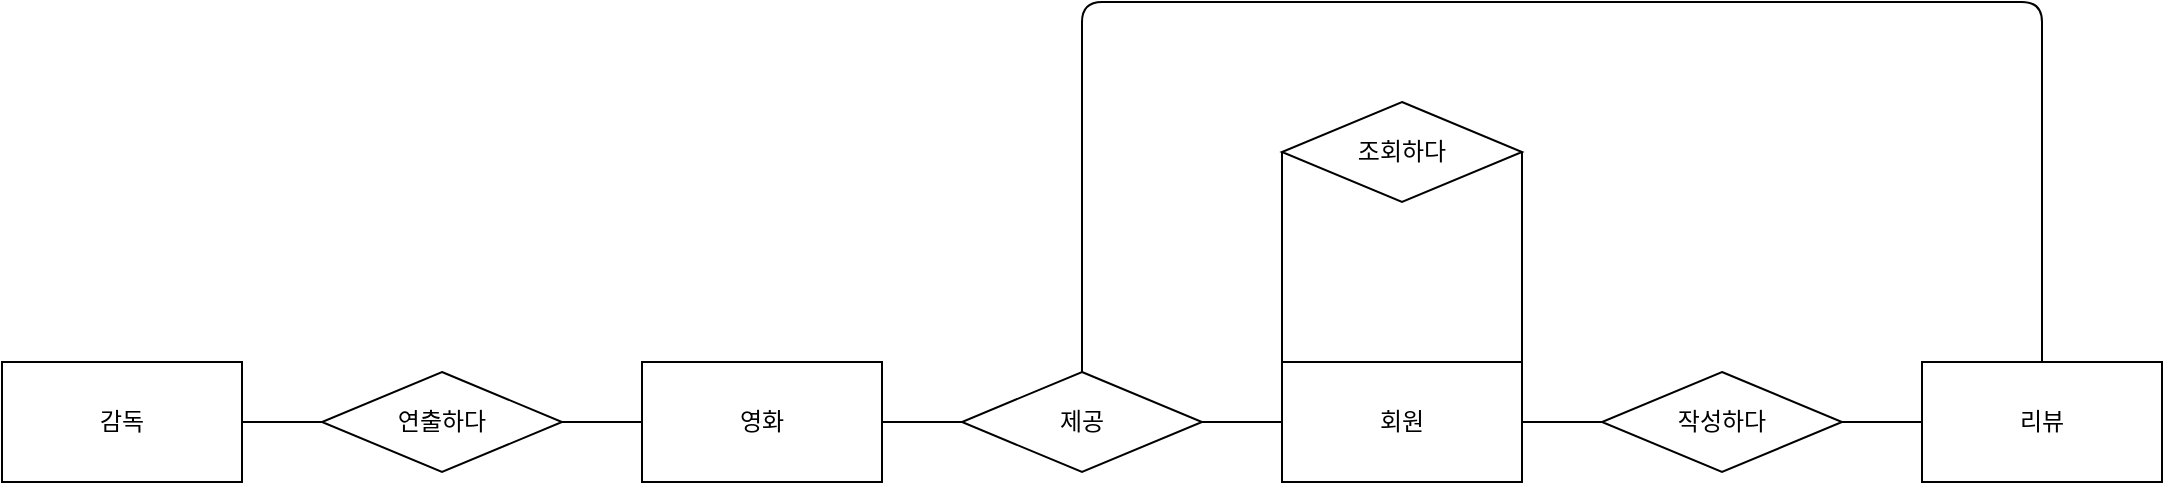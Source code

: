 <mxfile version="13.10.0" type="github">
  <diagram name="Page-1" id="ad52d381-51e7-2e0d-a935-2d0ddd2fd229">
    <mxGraphModel dx="3403" dy="980" grid="1" gridSize="10" guides="1" tooltips="1" connect="1" arrows="1" fold="1" page="1" pageScale="1" pageWidth="1100" pageHeight="850" background="#ffffff" math="0" shadow="0">
      <root>
        <mxCell id="0" />
        <mxCell id="1" parent="0" />
        <mxCell id="iMhQcT8qadYTa4mWiRM_-1" value="영화" style="rounded=0;whiteSpace=wrap;html=1;" vertex="1" parent="1">
          <mxGeometry x="120" y="190" width="120" height="60" as="geometry" />
        </mxCell>
        <mxCell id="iMhQcT8qadYTa4mWiRM_-2" value="감독" style="rounded=0;whiteSpace=wrap;html=1;" vertex="1" parent="1">
          <mxGeometry x="-200" y="190" width="120" height="60" as="geometry" />
        </mxCell>
        <mxCell id="iMhQcT8qadYTa4mWiRM_-3" value="연출하다" style="rhombus;whiteSpace=wrap;html=1;" vertex="1" parent="1">
          <mxGeometry x="-40" y="195" width="120" height="50" as="geometry" />
        </mxCell>
        <mxCell id="iMhQcT8qadYTa4mWiRM_-4" value="" style="endArrow=none;html=1;entryX=0;entryY=0.5;entryDx=0;entryDy=0;exitX=1;exitY=0.5;exitDx=0;exitDy=0;" edge="1" parent="1" source="iMhQcT8qadYTa4mWiRM_-3" target="iMhQcT8qadYTa4mWiRM_-1">
          <mxGeometry width="50" height="50" relative="1" as="geometry">
            <mxPoint x="140" y="450" as="sourcePoint" />
            <mxPoint x="190" y="400" as="targetPoint" />
          </mxGeometry>
        </mxCell>
        <mxCell id="iMhQcT8qadYTa4mWiRM_-5" value="" style="endArrow=none;html=1;entryX=0;entryY=0.5;entryDx=0;entryDy=0;exitX=1;exitY=0.5;exitDx=0;exitDy=0;" edge="1" parent="1" source="iMhQcT8qadYTa4mWiRM_-2" target="iMhQcT8qadYTa4mWiRM_-3">
          <mxGeometry width="50" height="50" relative="1" as="geometry">
            <mxPoint x="90" y="230" as="sourcePoint" />
            <mxPoint x="130" y="230" as="targetPoint" />
          </mxGeometry>
        </mxCell>
        <mxCell id="iMhQcT8qadYTa4mWiRM_-7" value="제공" style="rhombus;whiteSpace=wrap;html=1;" vertex="1" parent="1">
          <mxGeometry x="280" y="195" width="120" height="50" as="geometry" />
        </mxCell>
        <mxCell id="iMhQcT8qadYTa4mWiRM_-8" value="회원" style="rounded=0;whiteSpace=wrap;html=1;" vertex="1" parent="1">
          <mxGeometry x="440" y="190" width="120" height="60" as="geometry" />
        </mxCell>
        <mxCell id="iMhQcT8qadYTa4mWiRM_-9" value="" style="endArrow=none;html=1;entryX=1;entryY=0.5;entryDx=0;entryDy=0;exitX=0;exitY=0.5;exitDx=0;exitDy=0;" edge="1" parent="1" source="iMhQcT8qadYTa4mWiRM_-7" target="iMhQcT8qadYTa4mWiRM_-1">
          <mxGeometry width="50" height="50" relative="1" as="geometry">
            <mxPoint x="-70" y="230" as="sourcePoint" />
            <mxPoint x="-30" y="230" as="targetPoint" />
          </mxGeometry>
        </mxCell>
        <mxCell id="iMhQcT8qadYTa4mWiRM_-10" value="" style="endArrow=none;html=1;exitX=1;exitY=0.5;exitDx=0;exitDy=0;" edge="1" parent="1" source="iMhQcT8qadYTa4mWiRM_-7" target="iMhQcT8qadYTa4mWiRM_-8">
          <mxGeometry width="50" height="50" relative="1" as="geometry">
            <mxPoint x="290" y="230" as="sourcePoint" />
            <mxPoint x="250" y="230" as="targetPoint" />
          </mxGeometry>
        </mxCell>
        <mxCell id="iMhQcT8qadYTa4mWiRM_-12" value="조회하다" style="rhombus;whiteSpace=wrap;html=1;" vertex="1" parent="1">
          <mxGeometry x="440" y="60" width="120" height="50" as="geometry" />
        </mxCell>
        <mxCell id="iMhQcT8qadYTa4mWiRM_-13" value="" style="endArrow=none;html=1;entryX=0;entryY=0.5;entryDx=0;entryDy=0;exitX=0;exitY=0;exitDx=0;exitDy=0;" edge="1" parent="1" source="iMhQcT8qadYTa4mWiRM_-8" target="iMhQcT8qadYTa4mWiRM_-12">
          <mxGeometry width="50" height="50" relative="1" as="geometry">
            <mxPoint x="380" y="330" as="sourcePoint" />
            <mxPoint x="430" y="280" as="targetPoint" />
          </mxGeometry>
        </mxCell>
        <mxCell id="iMhQcT8qadYTa4mWiRM_-15" value="" style="endArrow=none;html=1;entryX=1;entryY=0.5;entryDx=0;entryDy=0;exitX=1;exitY=0;exitDx=0;exitDy=0;" edge="1" parent="1" source="iMhQcT8qadYTa4mWiRM_-8" target="iMhQcT8qadYTa4mWiRM_-12">
          <mxGeometry width="50" height="50" relative="1" as="geometry">
            <mxPoint x="380" y="330" as="sourcePoint" />
            <mxPoint x="430" y="280" as="targetPoint" />
          </mxGeometry>
        </mxCell>
        <mxCell id="iMhQcT8qadYTa4mWiRM_-16" value="작성하다" style="rhombus;whiteSpace=wrap;html=1;" vertex="1" parent="1">
          <mxGeometry x="600" y="195" width="120" height="50" as="geometry" />
        </mxCell>
        <mxCell id="iMhQcT8qadYTa4mWiRM_-17" value="리뷰" style="rounded=0;whiteSpace=wrap;html=1;" vertex="1" parent="1">
          <mxGeometry x="760" y="190" width="120" height="60" as="geometry" />
        </mxCell>
        <mxCell id="iMhQcT8qadYTa4mWiRM_-18" value="" style="endArrow=none;html=1;entryX=1;entryY=0.5;entryDx=0;entryDy=0;exitX=0;exitY=0.5;exitDx=0;exitDy=0;" edge="1" parent="1" source="iMhQcT8qadYTa4mWiRM_-16" target="iMhQcT8qadYTa4mWiRM_-8">
          <mxGeometry width="50" height="50" relative="1" as="geometry">
            <mxPoint x="380" y="330" as="sourcePoint" />
            <mxPoint x="430" y="280" as="targetPoint" />
          </mxGeometry>
        </mxCell>
        <mxCell id="iMhQcT8qadYTa4mWiRM_-21" value="" style="endArrow=none;html=1;entryX=1;entryY=0.5;entryDx=0;entryDy=0;" edge="1" parent="1" source="iMhQcT8qadYTa4mWiRM_-17" target="iMhQcT8qadYTa4mWiRM_-16">
          <mxGeometry width="50" height="50" relative="1" as="geometry">
            <mxPoint x="380" y="330" as="sourcePoint" />
            <mxPoint x="430" y="280" as="targetPoint" />
          </mxGeometry>
        </mxCell>
        <mxCell id="iMhQcT8qadYTa4mWiRM_-22" value="" style="endArrow=none;html=1;entryX=0.5;entryY=0;entryDx=0;entryDy=0;exitX=0.5;exitY=0;exitDx=0;exitDy=0;" edge="1" parent="1" source="iMhQcT8qadYTa4mWiRM_-17" target="iMhQcT8qadYTa4mWiRM_-7">
          <mxGeometry width="50" height="50" relative="1" as="geometry">
            <mxPoint x="380" y="330" as="sourcePoint" />
            <mxPoint x="430" y="280" as="targetPoint" />
            <Array as="points">
              <mxPoint x="820" y="10" />
              <mxPoint x="340" y="10" />
            </Array>
          </mxGeometry>
        </mxCell>
      </root>
    </mxGraphModel>
  </diagram>
</mxfile>
